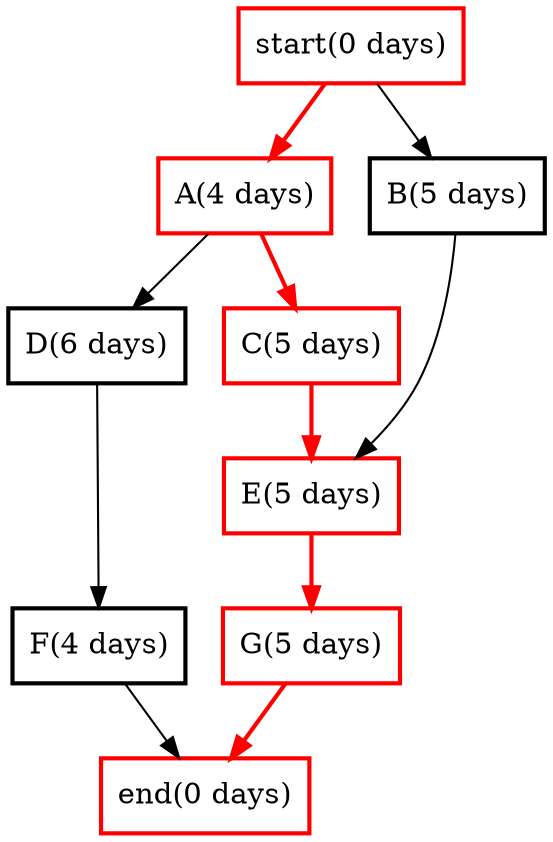 digraph myPERT {start[shape=polygon, sides=4, style="bold",label="start(0 days)",color="red"]
A[shape=polygon, sides=4, style="bold",label="A(4 days)",color="red"]
B[shape=polygon, sides=4, style="bold",label="B(5 days)",color="black"]
C[shape=polygon, sides=4, style="bold",label="C(5 days)",color="red"]
D[shape=polygon, sides=4, style="bold",label="D(6 days)",color="black"]
E[shape=polygon, sides=4, style="bold",label="E(5 days)",color="red"]
F[shape=polygon, sides=4, style="bold",label="F(4 days)",color="black"]
G[shape=polygon, sides=4, style="bold",label="G(5 days)",color="red"]
end[shape=polygon, sides=4, style="bold",label="end(0 days)",color="red"]
start->A[label="", style="bold", color="red"]
start->B[label=""]
A->C[label="", style="bold", color="red"]
A->D[label=""]
B->E[label=""]
C->E[label="", style="bold", color="red"]
D->F[label=""]
E->G[label="", style="bold", color="red"]
F->end[label=""]
G->end[label="", style="bold", color="red"]
}
